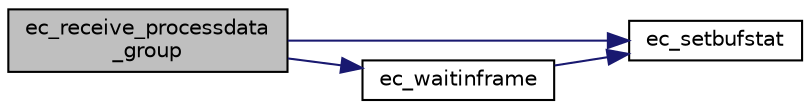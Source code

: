 digraph "ec_receive_processdata_group"
{
 // INTERACTIVE_SVG=YES
  edge [fontname="Helvetica",fontsize="10",labelfontname="Helvetica",labelfontsize="10"];
  node [fontname="Helvetica",fontsize="10",shape=record];
  rankdir="LR";
  Node1 [label="ec_receive_processdata\l_group",height=0.2,width=0.4,color="black", fillcolor="grey75", style="filled" fontcolor="black"];
  Node1 -> Node2 [color="midnightblue",fontsize="10",style="solid",fontname="Helvetica"];
  Node2 [label="ec_setbufstat",height=0.2,width=0.4,color="black", fillcolor="white", style="filled",URL="$nicdrv_8c.html#a121be26fdb9da9ef5b9f217fdcd2d50f"];
  Node1 -> Node3 [color="midnightblue",fontsize="10",style="solid",fontname="Helvetica"];
  Node3 [label="ec_waitinframe",height=0.2,width=0.4,color="black", fillcolor="white", style="filled",URL="$nicdrv_8c.html#a3bcbccf53a33907e16fa67c8e5b45d40"];
  Node3 -> Node2 [color="midnightblue",fontsize="10",style="solid",fontname="Helvetica"];
}
